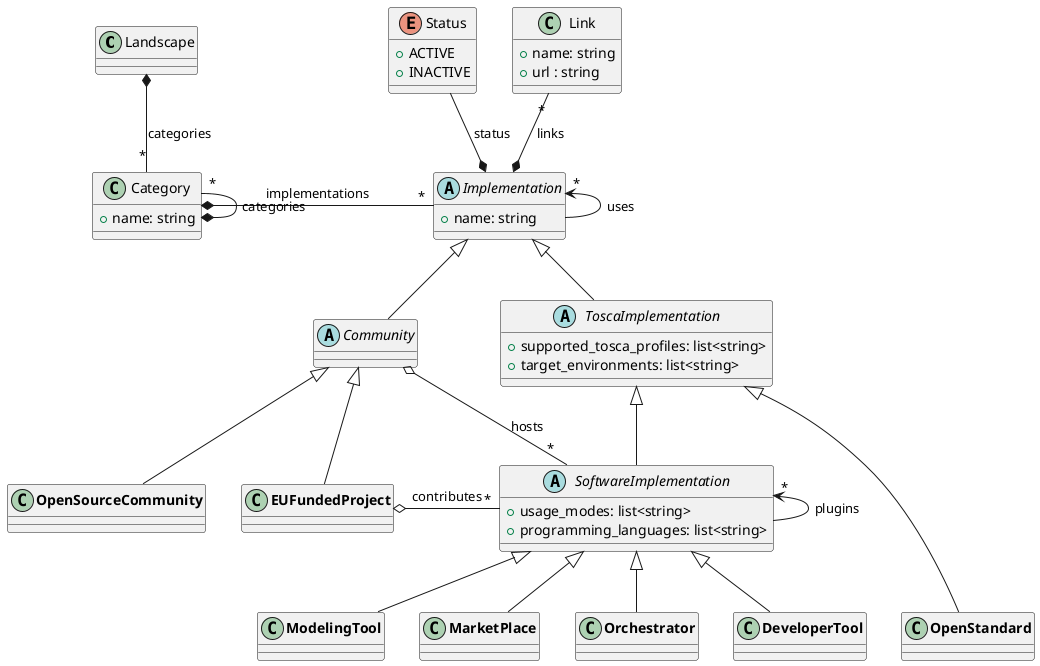@startuml

class Landscape {}

class Category {
  +name: string
}

enum Status {
  +ACTIVE
  +INACTIVE
}

class Link {
  +name: string
  +url : string
}

abstract class Implementation {
  +name: string
}

abstract class Community extends Implementation {
}

class **EUFundedProject** extends Community {
}

class **OpenSourceCommunity** extends Community {
}

abstract class ToscaImplementation extends Implementation {
  +supported_tosca_profiles: list<string>
  +target_environments: list<string>
}

class **OpenStandard** extends ToscaImplementation {
}

abstract class SoftwareImplementation extends ToscaImplementation {
  +usage_modes: list<string>
  +programming_languages: list<string>
}

class **ModelingTool** extends SoftwareImplementation {
}

class **MarketPlace** extends SoftwareImplementation {
}

class **Orchestrator** extends SoftwareImplementation {
}

class **DeveloperTool** extends SoftwareImplementation {
}

Landscape *-- "*" Category : categories
Category *- "*" Implementation : implementations
Category *-up- "*" Category : categories
Implementation *-up- Status : status
Implementation *-up- "*" Link : links
"**EUFundedProject**" o-right- "*" SoftwareImplementation : contributes
Community o-right- "*" SoftwareImplementation : hosts
Implementation -up-> "*" Implementation : uses
SoftwareImplementation -up-> "*" SoftwareImplementation : plugins

"**DeveloperTool**" -[hidden] "**OpenStandard**"

@end
